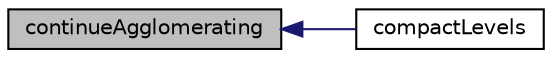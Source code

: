 digraph "continueAgglomerating"
{
  bgcolor="transparent";
  edge [fontname="Helvetica",fontsize="10",labelfontname="Helvetica",labelfontsize="10"];
  node [fontname="Helvetica",fontsize="10",shape=record];
  rankdir="LR";
  Node1 [label="continueAgglomerating",height=0.2,width=0.4,color="black", fillcolor="grey75", style="filled", fontcolor="black"];
  Node1 -> Node2 [dir="back",color="midnightblue",fontsize="10",style="solid",fontname="Helvetica"];
  Node2 [label="compactLevels",height=0.2,width=0.4,color="black",URL="$a00906.html#a7aa50f494f31bbb03ef092eeedd906e0",tooltip="Shrink the number of levels to that specified. "];
}
